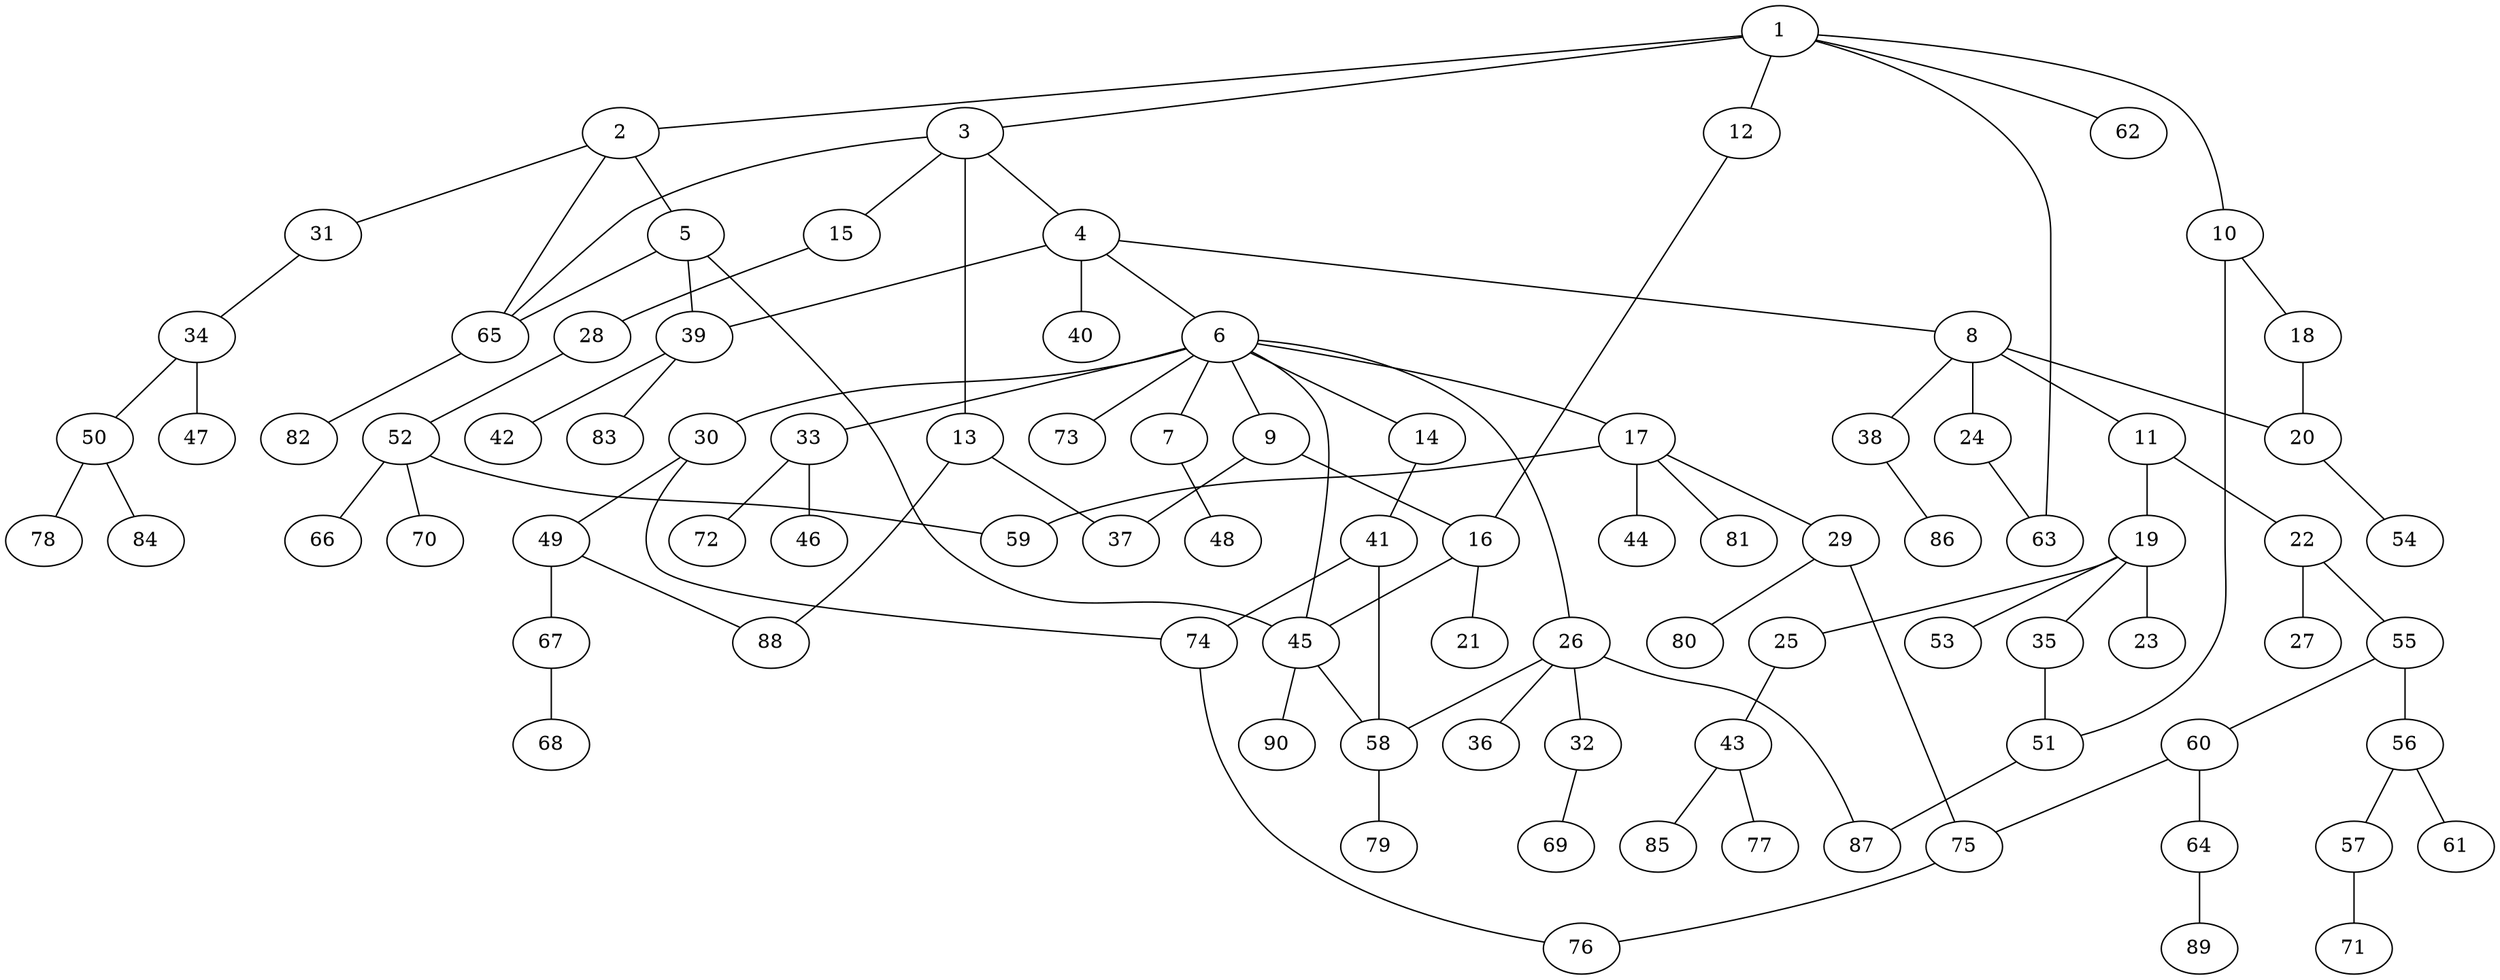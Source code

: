graph graphname {1--2
1--3
1--10
1--12
1--62
1--63
2--5
2--31
2--65
3--4
3--13
3--15
3--65
4--6
4--8
4--39
4--40
5--39
5--45
5--65
6--7
6--9
6--14
6--17
6--26
6--30
6--33
6--45
6--73
7--48
8--11
8--20
8--24
8--38
9--16
9--37
10--18
10--51
11--19
11--22
12--16
13--37
13--88
14--41
15--28
16--21
16--45
17--29
17--44
17--59
17--81
18--20
19--23
19--25
19--35
19--53
20--54
22--27
22--55
24--63
25--43
26--32
26--36
26--58
26--87
28--52
29--75
29--80
30--49
30--74
31--34
32--69
33--46
33--72
34--47
34--50
35--51
38--86
39--42
39--83
41--58
41--74
43--77
43--85
45--58
45--90
49--67
49--88
50--78
50--84
51--87
52--59
52--66
52--70
55--56
55--60
56--57
56--61
57--71
58--79
60--64
60--75
64--89
65--82
67--68
74--76
75--76
}